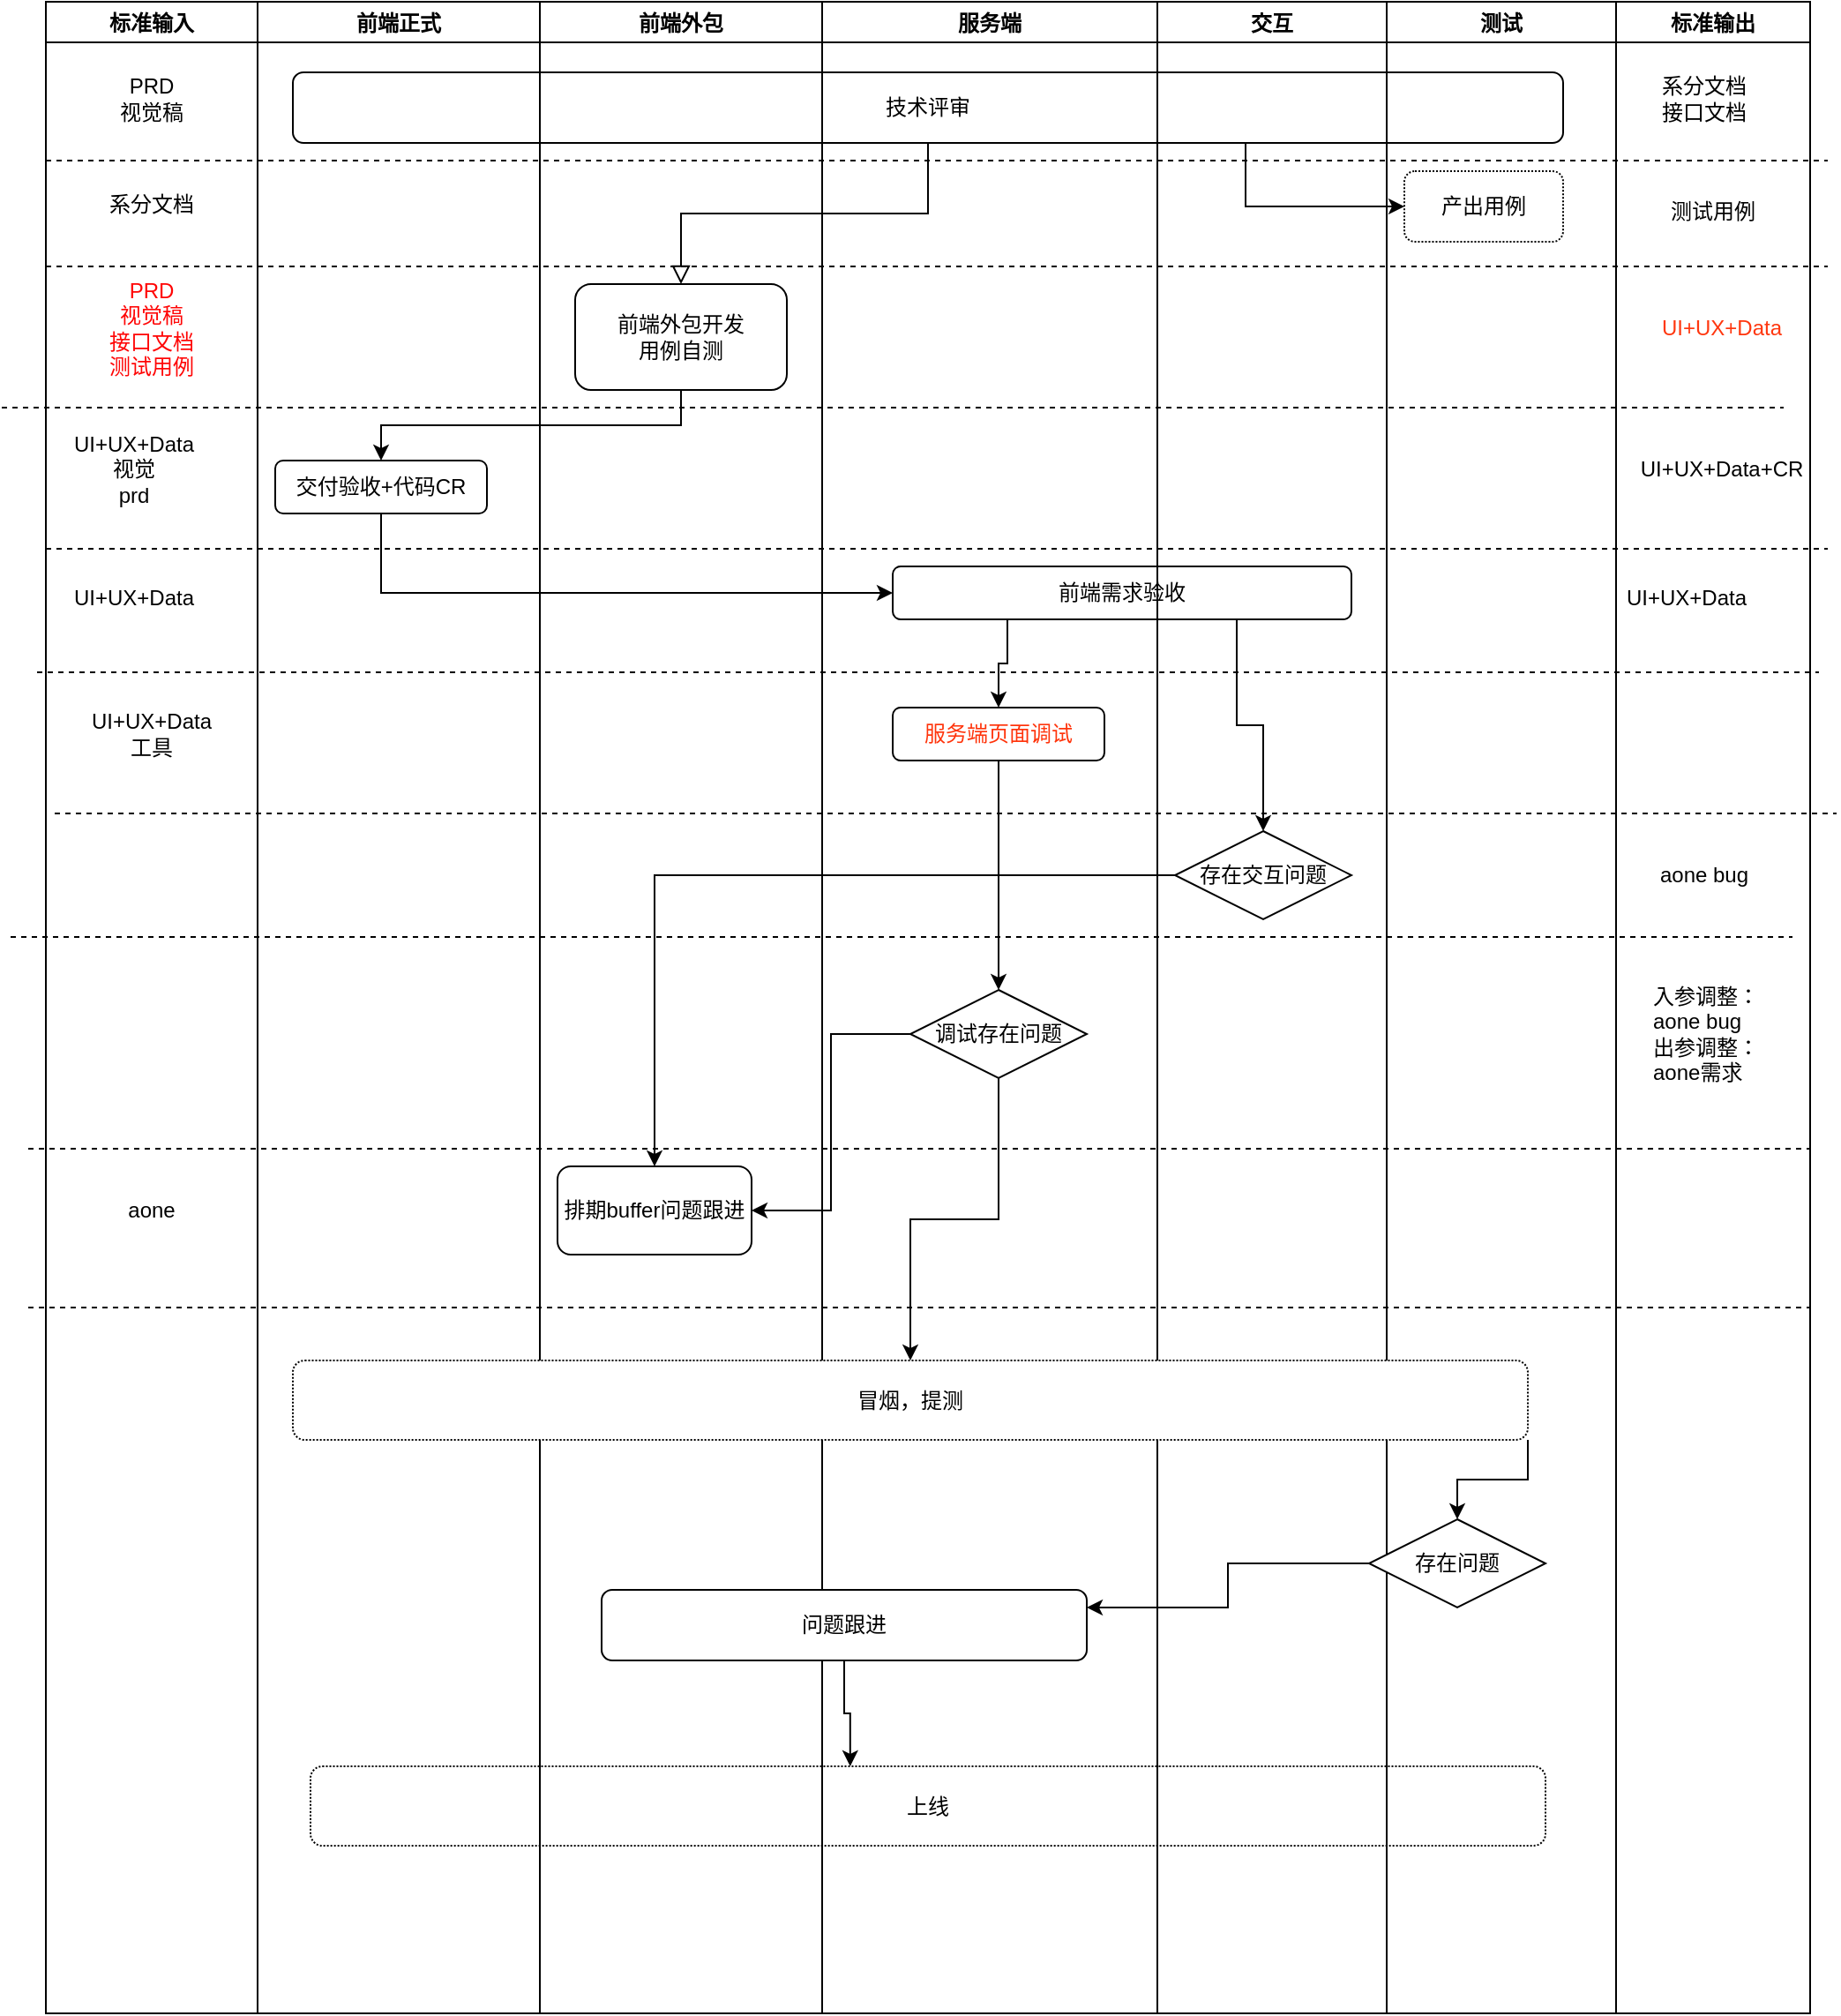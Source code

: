 <mxfile version="15.8.2" type="github">
  <diagram id="C5RBs43oDa-KdzZeNtuy" name="Page-1">
    <mxGraphModel dx="2354" dy="871" grid="1" gridSize="10" guides="1" tooltips="1" connect="1" arrows="1" fold="1" page="1" pageScale="1" pageWidth="827" pageHeight="1169" math="0" shadow="0">
      <root>
        <mxCell id="WIyWlLk6GJQsqaUBKTNV-0" />
        <mxCell id="WIyWlLk6GJQsqaUBKTNV-1" parent="WIyWlLk6GJQsqaUBKTNV-0" />
        <mxCell id="WIyWlLk6GJQsqaUBKTNV-2" value="" style="rounded=0;html=1;jettySize=auto;orthogonalLoop=1;fontSize=11;endArrow=block;endFill=0;endSize=8;strokeWidth=1;shadow=0;labelBackgroundColor=none;edgeStyle=orthogonalEdgeStyle;entryX=0.5;entryY=0;entryDx=0;entryDy=0;" parent="WIyWlLk6GJQsqaUBKTNV-1" source="WIyWlLk6GJQsqaUBKTNV-3" target="Toa8bJAQONpsRSG5JDjS-0" edge="1">
          <mxGeometry relative="1" as="geometry">
            <mxPoint x="220" y="170" as="targetPoint" />
          </mxGeometry>
        </mxCell>
        <mxCell id="Toa8bJAQONpsRSG5JDjS-1" style="edgeStyle=orthogonalEdgeStyle;rounded=0;orthogonalLoop=1;jettySize=auto;html=1;exitX=0.5;exitY=1;exitDx=0;exitDy=0;entryX=0.5;entryY=0;entryDx=0;entryDy=0;" edge="1" parent="WIyWlLk6GJQsqaUBKTNV-1" source="Toa8bJAQONpsRSG5JDjS-0" target="WIyWlLk6GJQsqaUBKTNV-7">
          <mxGeometry relative="1" as="geometry" />
        </mxCell>
        <mxCell id="Toa8bJAQONpsRSG5JDjS-18" style="edgeStyle=orthogonalEdgeStyle;rounded=0;orthogonalLoop=1;jettySize=auto;html=1;exitX=0.25;exitY=1;exitDx=0;exitDy=0;entryX=0.5;entryY=0;entryDx=0;entryDy=0;" edge="1" parent="WIyWlLk6GJQsqaUBKTNV-1" source="Toa8bJAQONpsRSG5JDjS-2" target="Toa8bJAQONpsRSG5JDjS-5">
          <mxGeometry relative="1" as="geometry" />
        </mxCell>
        <mxCell id="Toa8bJAQONpsRSG5JDjS-21" style="edgeStyle=orthogonalEdgeStyle;rounded=0;orthogonalLoop=1;jettySize=auto;html=1;exitX=0.75;exitY=1;exitDx=0;exitDy=0;entryX=0.5;entryY=0;entryDx=0;entryDy=0;" edge="1" parent="WIyWlLk6GJQsqaUBKTNV-1" source="Toa8bJAQONpsRSG5JDjS-2" target="Toa8bJAQONpsRSG5JDjS-20">
          <mxGeometry relative="1" as="geometry" />
        </mxCell>
        <mxCell id="Toa8bJAQONpsRSG5JDjS-16" style="edgeStyle=orthogonalEdgeStyle;rounded=0;orthogonalLoop=1;jettySize=auto;html=1;exitX=0.5;exitY=1;exitDx=0;exitDy=0;entryX=0.5;entryY=0;entryDx=0;entryDy=0;" edge="1" parent="WIyWlLk6GJQsqaUBKTNV-1" source="Toa8bJAQONpsRSG5JDjS-5" target="Toa8bJAQONpsRSG5JDjS-6">
          <mxGeometry relative="1" as="geometry" />
        </mxCell>
        <mxCell id="Toa8bJAQONpsRSG5JDjS-2" value="前端需求验收" style="rounded=1;whiteSpace=wrap;html=1;" vertex="1" parent="WIyWlLk6GJQsqaUBKTNV-1">
          <mxGeometry x="500" y="330" width="260" height="30" as="geometry" />
        </mxCell>
        <mxCell id="Toa8bJAQONpsRSG5JDjS-5" value="服务端页面调试" style="rounded=1;whiteSpace=wrap;html=1;fontColor=#FF330A;" vertex="1" parent="WIyWlLk6GJQsqaUBKTNV-1">
          <mxGeometry x="500" y="410" width="120" height="30" as="geometry" />
        </mxCell>
        <mxCell id="Toa8bJAQONpsRSG5JDjS-8" value="标准输入" style="swimlane;" vertex="1" parent="WIyWlLk6GJQsqaUBKTNV-1">
          <mxGeometry x="20" y="10" width="120" height="1140" as="geometry" />
        </mxCell>
        <mxCell id="Toa8bJAQONpsRSG5JDjS-48" value="UI+UX+Data&lt;br&gt;视觉&lt;br&gt;prd" style="text;html=1;strokeColor=none;fillColor=none;align=center;verticalAlign=middle;whiteSpace=wrap;rounded=0;dashed=1;dashPattern=1 1;" vertex="1" parent="Toa8bJAQONpsRSG5JDjS-8">
          <mxGeometry x="20" y="240" width="60" height="50" as="geometry" />
        </mxCell>
        <mxCell id="Toa8bJAQONpsRSG5JDjS-52" value="UI+UX+Data&lt;br&gt;工具" style="text;html=1;strokeColor=none;fillColor=none;align=center;verticalAlign=middle;whiteSpace=wrap;rounded=0;dashed=1;dashPattern=1 1;" vertex="1" parent="Toa8bJAQONpsRSG5JDjS-8">
          <mxGeometry x="30" y="400" width="60" height="30" as="geometry" />
        </mxCell>
        <mxCell id="Toa8bJAQONpsRSG5JDjS-66" value="PRD&lt;br&gt;视觉稿" style="text;html=1;strokeColor=none;fillColor=none;align=center;verticalAlign=middle;whiteSpace=wrap;rounded=0;dashed=1;dashPattern=1 1;" vertex="1" parent="Toa8bJAQONpsRSG5JDjS-8">
          <mxGeometry x="30" y="40" width="60" height="30" as="geometry" />
        </mxCell>
        <mxCell id="Toa8bJAQONpsRSG5JDjS-78" value="" style="endArrow=none;dashed=1;html=1;rounded=0;" edge="1" parent="Toa8bJAQONpsRSG5JDjS-8">
          <mxGeometry width="50" height="50" relative="1" as="geometry">
            <mxPoint y="90" as="sourcePoint" />
            <mxPoint x="1010" y="90" as="targetPoint" />
          </mxGeometry>
        </mxCell>
        <mxCell id="Toa8bJAQONpsRSG5JDjS-80" value="系分文档" style="text;html=1;strokeColor=none;fillColor=none;align=center;verticalAlign=middle;whiteSpace=wrap;rounded=0;dashed=1;dashPattern=1 1;" vertex="1" parent="Toa8bJAQONpsRSG5JDjS-8">
          <mxGeometry x="30" y="100" width="60" height="30" as="geometry" />
        </mxCell>
        <mxCell id="Toa8bJAQONpsRSG5JDjS-9" value="前端正式" style="swimlane;" vertex="1" parent="WIyWlLk6GJQsqaUBKTNV-1">
          <mxGeometry x="140" y="10" width="160" height="1140" as="geometry" />
        </mxCell>
        <mxCell id="WIyWlLk6GJQsqaUBKTNV-7" value="交付验收+代码CR" style="rounded=1;whiteSpace=wrap;html=1;fontSize=12;glass=0;strokeWidth=1;shadow=0;" parent="Toa8bJAQONpsRSG5JDjS-9" vertex="1">
          <mxGeometry x="10" y="260" width="120" height="30" as="geometry" />
        </mxCell>
        <mxCell id="Toa8bJAQONpsRSG5JDjS-75" value="" style="endArrow=none;dashed=1;html=1;rounded=0;" edge="1" parent="Toa8bJAQONpsRSG5JDjS-9">
          <mxGeometry width="50" height="50" relative="1" as="geometry">
            <mxPoint x="-130" y="650" as="sourcePoint" />
            <mxPoint x="880" y="650" as="targetPoint" />
          </mxGeometry>
        </mxCell>
        <mxCell id="Toa8bJAQONpsRSG5JDjS-76" value="" style="endArrow=none;dashed=1;html=1;rounded=0;" edge="1" parent="Toa8bJAQONpsRSG5JDjS-9">
          <mxGeometry width="50" height="50" relative="1" as="geometry">
            <mxPoint x="-130" y="740" as="sourcePoint" />
            <mxPoint x="880" y="740" as="targetPoint" />
          </mxGeometry>
        </mxCell>
        <mxCell id="Toa8bJAQONpsRSG5JDjS-11" value="服务端" style="swimlane;" vertex="1" parent="WIyWlLk6GJQsqaUBKTNV-1">
          <mxGeometry x="460" y="10" width="190" height="1140" as="geometry" />
        </mxCell>
        <mxCell id="Toa8bJAQONpsRSG5JDjS-6" value="调试存在问题" style="rhombus;whiteSpace=wrap;html=1;" vertex="1" parent="Toa8bJAQONpsRSG5JDjS-11">
          <mxGeometry x="50" y="560" width="100" height="50" as="geometry" />
        </mxCell>
        <mxCell id="Toa8bJAQONpsRSG5JDjS-57" value="aone" style="text;html=1;strokeColor=none;fillColor=none;align=center;verticalAlign=middle;whiteSpace=wrap;rounded=0;dashed=1;dashPattern=1 1;" vertex="1" parent="Toa8bJAQONpsRSG5JDjS-11">
          <mxGeometry x="-410" y="670" width="60" height="30" as="geometry" />
        </mxCell>
        <mxCell id="Toa8bJAQONpsRSG5JDjS-45" value="上线" style="rounded=1;whiteSpace=wrap;html=1;dashed=1;dashPattern=1 1;align=center;" vertex="1" parent="Toa8bJAQONpsRSG5JDjS-11">
          <mxGeometry x="-290" y="1000" width="700" height="45" as="geometry" />
        </mxCell>
        <mxCell id="Toa8bJAQONpsRSG5JDjS-71" value="" style="endArrow=none;dashed=1;html=1;rounded=0;" edge="1" parent="Toa8bJAQONpsRSG5JDjS-11">
          <mxGeometry width="50" height="50" relative="1" as="geometry">
            <mxPoint x="-440" y="310" as="sourcePoint" />
            <mxPoint x="570" y="310" as="targetPoint" />
          </mxGeometry>
        </mxCell>
        <mxCell id="Toa8bJAQONpsRSG5JDjS-72" value="" style="endArrow=none;dashed=1;html=1;rounded=0;" edge="1" parent="Toa8bJAQONpsRSG5JDjS-11">
          <mxGeometry width="50" height="50" relative="1" as="geometry">
            <mxPoint x="-445" y="380" as="sourcePoint" />
            <mxPoint x="565" y="380" as="targetPoint" />
          </mxGeometry>
        </mxCell>
        <mxCell id="WIyWlLk6GJQsqaUBKTNV-3" value="技术评审" style="rounded=1;whiteSpace=wrap;html=1;fontSize=12;glass=0;strokeWidth=1;shadow=0;" parent="Toa8bJAQONpsRSG5JDjS-11" vertex="1">
          <mxGeometry x="-300" y="40" width="720" height="40" as="geometry" />
        </mxCell>
        <mxCell id="Toa8bJAQONpsRSG5JDjS-10" value="前端外包" style="swimlane;" vertex="1" parent="WIyWlLk6GJQsqaUBKTNV-1">
          <mxGeometry x="300" y="10" width="160" height="1140" as="geometry" />
        </mxCell>
        <mxCell id="Toa8bJAQONpsRSG5JDjS-0" value="前端外包开发&lt;br&gt;用例自测" style="rounded=1;whiteSpace=wrap;html=1;" vertex="1" parent="Toa8bJAQONpsRSG5JDjS-10">
          <mxGeometry x="20" y="160" width="120" height="60" as="geometry" />
        </mxCell>
        <mxCell id="Toa8bJAQONpsRSG5JDjS-44" value="问题跟进" style="rounded=1;whiteSpace=wrap;html=1;" vertex="1" parent="Toa8bJAQONpsRSG5JDjS-10">
          <mxGeometry x="35" y="900" width="275" height="40" as="geometry" />
        </mxCell>
        <mxCell id="Toa8bJAQONpsRSG5JDjS-73" value="" style="endArrow=none;dashed=1;html=1;rounded=0;" edge="1" parent="Toa8bJAQONpsRSG5JDjS-10">
          <mxGeometry width="50" height="50" relative="1" as="geometry">
            <mxPoint x="-275" y="460" as="sourcePoint" />
            <mxPoint x="735" y="460" as="targetPoint" />
          </mxGeometry>
        </mxCell>
        <mxCell id="Toa8bJAQONpsRSG5JDjS-74" value="" style="endArrow=none;dashed=1;html=1;rounded=0;" edge="1" parent="Toa8bJAQONpsRSG5JDjS-10">
          <mxGeometry width="50" height="50" relative="1" as="geometry">
            <mxPoint x="-300" y="530" as="sourcePoint" />
            <mxPoint x="710" y="530" as="targetPoint" />
          </mxGeometry>
        </mxCell>
        <mxCell id="Toa8bJAQONpsRSG5JDjS-12" value="交互" style="swimlane;" vertex="1" parent="WIyWlLk6GJQsqaUBKTNV-1">
          <mxGeometry x="650" y="10" width="130" height="1140" as="geometry" />
        </mxCell>
        <mxCell id="Toa8bJAQONpsRSG5JDjS-20" value="存在交互问题" style="rhombus;whiteSpace=wrap;html=1;" vertex="1" parent="Toa8bJAQONpsRSG5JDjS-12">
          <mxGeometry x="10" y="470" width="100" height="50" as="geometry" />
        </mxCell>
        <mxCell id="Toa8bJAQONpsRSG5JDjS-70" value="" style="endArrow=none;dashed=1;html=1;rounded=0;" edge="1" parent="Toa8bJAQONpsRSG5JDjS-12">
          <mxGeometry width="50" height="50" relative="1" as="geometry">
            <mxPoint x="-655" y="230" as="sourcePoint" />
            <mxPoint x="355" y="230" as="targetPoint" />
          </mxGeometry>
        </mxCell>
        <mxCell id="Toa8bJAQONpsRSG5JDjS-14" style="edgeStyle=orthogonalEdgeStyle;rounded=0;orthogonalLoop=1;jettySize=auto;html=1;exitX=0.5;exitY=1;exitDx=0;exitDy=0;entryX=0;entryY=0.5;entryDx=0;entryDy=0;" edge="1" parent="WIyWlLk6GJQsqaUBKTNV-1" source="WIyWlLk6GJQsqaUBKTNV-7" target="Toa8bJAQONpsRSG5JDjS-2">
          <mxGeometry relative="1" as="geometry" />
        </mxCell>
        <mxCell id="Toa8bJAQONpsRSG5JDjS-17" value="标准输出" style="swimlane;" vertex="1" parent="WIyWlLk6GJQsqaUBKTNV-1">
          <mxGeometry x="910" y="10" width="110" height="1140" as="geometry" />
        </mxCell>
        <mxCell id="Toa8bJAQONpsRSG5JDjS-24" value="UI+UX+Data" style="text;html=1;strokeColor=none;fillColor=none;align=center;verticalAlign=middle;whiteSpace=wrap;rounded=0;fontColor=#FF370F;" vertex="1" parent="Toa8bJAQONpsRSG5JDjS-17">
          <mxGeometry x="30" y="170" width="60" height="30" as="geometry" />
        </mxCell>
        <mxCell id="Toa8bJAQONpsRSG5JDjS-33" value="aone bug" style="text;html=1;strokeColor=none;fillColor=none;align=center;verticalAlign=middle;whiteSpace=wrap;rounded=0;dashed=1;dashPattern=1 1;" vertex="1" parent="Toa8bJAQONpsRSG5JDjS-17">
          <mxGeometry x="20" y="480" width="60" height="30" as="geometry" />
        </mxCell>
        <mxCell id="Toa8bJAQONpsRSG5JDjS-35" value="&lt;div style=&quot;text-align: left&quot;&gt;&lt;span&gt;入参调整：aone bug&lt;/span&gt;&lt;/div&gt;&lt;div style=&quot;text-align: left&quot;&gt;&lt;span&gt;出参调整：&lt;/span&gt;&lt;/div&gt;&lt;div style=&quot;text-align: left&quot;&gt;&lt;span&gt;aone需求&lt;/span&gt;&lt;/div&gt;" style="text;html=1;strokeColor=none;fillColor=none;align=center;verticalAlign=middle;whiteSpace=wrap;rounded=0;dashed=1;dashPattern=1 1;" vertex="1" parent="Toa8bJAQONpsRSG5JDjS-17">
          <mxGeometry x="20" y="550" width="80" height="70" as="geometry" />
        </mxCell>
        <mxCell id="Toa8bJAQONpsRSG5JDjS-47" value="UI+UX+Data+CR" style="text;html=1;strokeColor=none;fillColor=none;align=center;verticalAlign=middle;whiteSpace=wrap;rounded=0;dashed=1;dashPattern=1 1;" vertex="1" parent="Toa8bJAQONpsRSG5JDjS-17">
          <mxGeometry x="30" y="250" width="60" height="30" as="geometry" />
        </mxCell>
        <mxCell id="Toa8bJAQONpsRSG5JDjS-67" value="系分文档&lt;br&gt;接口文档" style="text;html=1;strokeColor=none;fillColor=none;align=center;verticalAlign=middle;whiteSpace=wrap;rounded=0;dashed=1;dashPattern=1 1;" vertex="1" parent="Toa8bJAQONpsRSG5JDjS-17">
          <mxGeometry x="20" y="40" width="60" height="30" as="geometry" />
        </mxCell>
        <mxCell id="Toa8bJAQONpsRSG5JDjS-68" value="PRD&lt;br&gt;视觉稿&lt;br&gt;接口文档&lt;br&gt;测试用例" style="text;html=1;strokeColor=none;fillColor=none;align=center;verticalAlign=middle;whiteSpace=wrap;rounded=0;dashed=1;dashPattern=1 1;fontColor=#FF0505;" vertex="1" parent="Toa8bJAQONpsRSG5JDjS-17">
          <mxGeometry x="-860" y="160" width="60" height="50" as="geometry" />
        </mxCell>
        <mxCell id="Toa8bJAQONpsRSG5JDjS-81" value="测试用例" style="text;html=1;strokeColor=none;fillColor=none;align=center;verticalAlign=middle;whiteSpace=wrap;rounded=0;dashed=1;dashPattern=1 1;" vertex="1" parent="Toa8bJAQONpsRSG5JDjS-17">
          <mxGeometry x="25" y="104" width="60" height="30" as="geometry" />
        </mxCell>
        <mxCell id="Toa8bJAQONpsRSG5JDjS-23" style="edgeStyle=orthogonalEdgeStyle;rounded=0;orthogonalLoop=1;jettySize=auto;html=1;exitX=0;exitY=0.5;exitDx=0;exitDy=0;entryX=1;entryY=0.5;entryDx=0;entryDy=0;" edge="1" parent="WIyWlLk6GJQsqaUBKTNV-1" source="Toa8bJAQONpsRSG5JDjS-6" target="Toa8bJAQONpsRSG5JDjS-7">
          <mxGeometry relative="1" as="geometry" />
        </mxCell>
        <mxCell id="Toa8bJAQONpsRSG5JDjS-39" value="测试" style="swimlane;" vertex="1" parent="WIyWlLk6GJQsqaUBKTNV-1">
          <mxGeometry x="780" y="10" width="130" height="1140" as="geometry" />
        </mxCell>
        <mxCell id="Toa8bJAQONpsRSG5JDjS-49" value="UI+UX+Data" style="text;html=1;strokeColor=none;fillColor=none;align=center;verticalAlign=middle;whiteSpace=wrap;rounded=0;dashed=1;dashPattern=1 1;" vertex="1" parent="Toa8bJAQONpsRSG5JDjS-39">
          <mxGeometry x="-740" y="323" width="60" height="30" as="geometry" />
        </mxCell>
        <mxCell id="Toa8bJAQONpsRSG5JDjS-51" value="UI+UX+Data" style="text;html=1;strokeColor=none;fillColor=none;align=center;verticalAlign=middle;whiteSpace=wrap;rounded=0;dashed=1;dashPattern=1 1;" vertex="1" parent="Toa8bJAQONpsRSG5JDjS-39">
          <mxGeometry x="140" y="323" width="60" height="30" as="geometry" />
        </mxCell>
        <mxCell id="Toa8bJAQONpsRSG5JDjS-43" value="冒烟，提测" style="rounded=1;whiteSpace=wrap;html=1;dashed=1;dashPattern=1 1;align=center;" vertex="1" parent="Toa8bJAQONpsRSG5JDjS-39">
          <mxGeometry x="-620" y="770" width="700" height="45" as="geometry" />
        </mxCell>
        <mxCell id="Toa8bJAQONpsRSG5JDjS-40" value="存在问题" style="rhombus;whiteSpace=wrap;html=1;" vertex="1" parent="Toa8bJAQONpsRSG5JDjS-39">
          <mxGeometry x="-10" y="860" width="100" height="50" as="geometry" />
        </mxCell>
        <mxCell id="Toa8bJAQONpsRSG5JDjS-59" style="edgeStyle=orthogonalEdgeStyle;rounded=0;orthogonalLoop=1;jettySize=auto;html=1;exitX=1;exitY=1;exitDx=0;exitDy=0;" edge="1" parent="Toa8bJAQONpsRSG5JDjS-39" source="Toa8bJAQONpsRSG5JDjS-43" target="Toa8bJAQONpsRSG5JDjS-40">
          <mxGeometry relative="1" as="geometry" />
        </mxCell>
        <mxCell id="Toa8bJAQONpsRSG5JDjS-77" value="产出用例" style="rounded=1;whiteSpace=wrap;html=1;dashed=1;dashPattern=1 1;align=center;" vertex="1" parent="Toa8bJAQONpsRSG5JDjS-39">
          <mxGeometry x="10" y="96" width="90" height="40" as="geometry" />
        </mxCell>
        <mxCell id="Toa8bJAQONpsRSG5JDjS-46" style="edgeStyle=orthogonalEdgeStyle;rounded=0;orthogonalLoop=1;jettySize=auto;html=1;exitX=0;exitY=0.5;exitDx=0;exitDy=0;entryX=1;entryY=0.25;entryDx=0;entryDy=0;" edge="1" parent="WIyWlLk6GJQsqaUBKTNV-1" source="Toa8bJAQONpsRSG5JDjS-40" target="Toa8bJAQONpsRSG5JDjS-44">
          <mxGeometry relative="1" as="geometry" />
        </mxCell>
        <mxCell id="Toa8bJAQONpsRSG5JDjS-53" style="edgeStyle=orthogonalEdgeStyle;rounded=0;orthogonalLoop=1;jettySize=auto;html=1;exitX=0.5;exitY=1;exitDx=0;exitDy=0;" edge="1" parent="WIyWlLk6GJQsqaUBKTNV-1" source="Toa8bJAQONpsRSG5JDjS-6" target="Toa8bJAQONpsRSG5JDjS-43">
          <mxGeometry relative="1" as="geometry" />
        </mxCell>
        <mxCell id="Toa8bJAQONpsRSG5JDjS-7" value="排期buffer问题跟进" style="rounded=1;whiteSpace=wrap;html=1;" vertex="1" parent="WIyWlLk6GJQsqaUBKTNV-1">
          <mxGeometry x="310" y="670" width="110" height="50" as="geometry" />
        </mxCell>
        <mxCell id="Toa8bJAQONpsRSG5JDjS-56" style="edgeStyle=orthogonalEdgeStyle;rounded=0;orthogonalLoop=1;jettySize=auto;html=1;exitX=0;exitY=0.5;exitDx=0;exitDy=0;entryX=0.5;entryY=0;entryDx=0;entryDy=0;" edge="1" parent="WIyWlLk6GJQsqaUBKTNV-1" source="Toa8bJAQONpsRSG5JDjS-20" target="Toa8bJAQONpsRSG5JDjS-7">
          <mxGeometry relative="1" as="geometry" />
        </mxCell>
        <mxCell id="Toa8bJAQONpsRSG5JDjS-64" style="edgeStyle=orthogonalEdgeStyle;rounded=0;orthogonalLoop=1;jettySize=auto;html=1;exitX=0.5;exitY=1;exitDx=0;exitDy=0;entryX=0.437;entryY=0;entryDx=0;entryDy=0;entryPerimeter=0;" edge="1" parent="WIyWlLk6GJQsqaUBKTNV-1" source="Toa8bJAQONpsRSG5JDjS-44" target="Toa8bJAQONpsRSG5JDjS-45">
          <mxGeometry relative="1" as="geometry" />
        </mxCell>
        <mxCell id="Toa8bJAQONpsRSG5JDjS-69" value="" style="endArrow=none;dashed=1;html=1;rounded=0;" edge="1" parent="WIyWlLk6GJQsqaUBKTNV-1">
          <mxGeometry width="50" height="50" relative="1" as="geometry">
            <mxPoint x="20" y="160" as="sourcePoint" />
            <mxPoint x="1030" y="160" as="targetPoint" />
          </mxGeometry>
        </mxCell>
        <mxCell id="Toa8bJAQONpsRSG5JDjS-79" style="edgeStyle=orthogonalEdgeStyle;rounded=0;orthogonalLoop=1;jettySize=auto;html=1;exitX=0.75;exitY=1;exitDx=0;exitDy=0;entryX=0;entryY=0.5;entryDx=0;entryDy=0;" edge="1" parent="WIyWlLk6GJQsqaUBKTNV-1" source="WIyWlLk6GJQsqaUBKTNV-3" target="Toa8bJAQONpsRSG5JDjS-77">
          <mxGeometry relative="1" as="geometry" />
        </mxCell>
      </root>
    </mxGraphModel>
  </diagram>
</mxfile>
